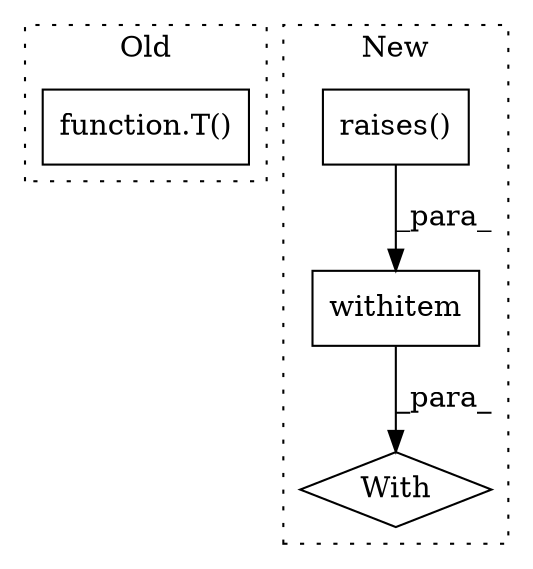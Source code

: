 digraph G {
subgraph cluster0 {
1 [label="function.T()" a="75" s="926,931" l="2,1" shape="box"];
label = "Old";
style="dotted";
}
subgraph cluster1 {
2 [label="With" a="39" s="4192,4203" l="5,33" shape="diamond"];
3 [label="withitem" a="49" s="4197" l="6" shape="box"];
4 [label="raises()" a="75" s="4197,4221" l="14,1" shape="box"];
label = "New";
style="dotted";
}
3 -> 2 [label="_para_"];
4 -> 3 [label="_para_"];
}